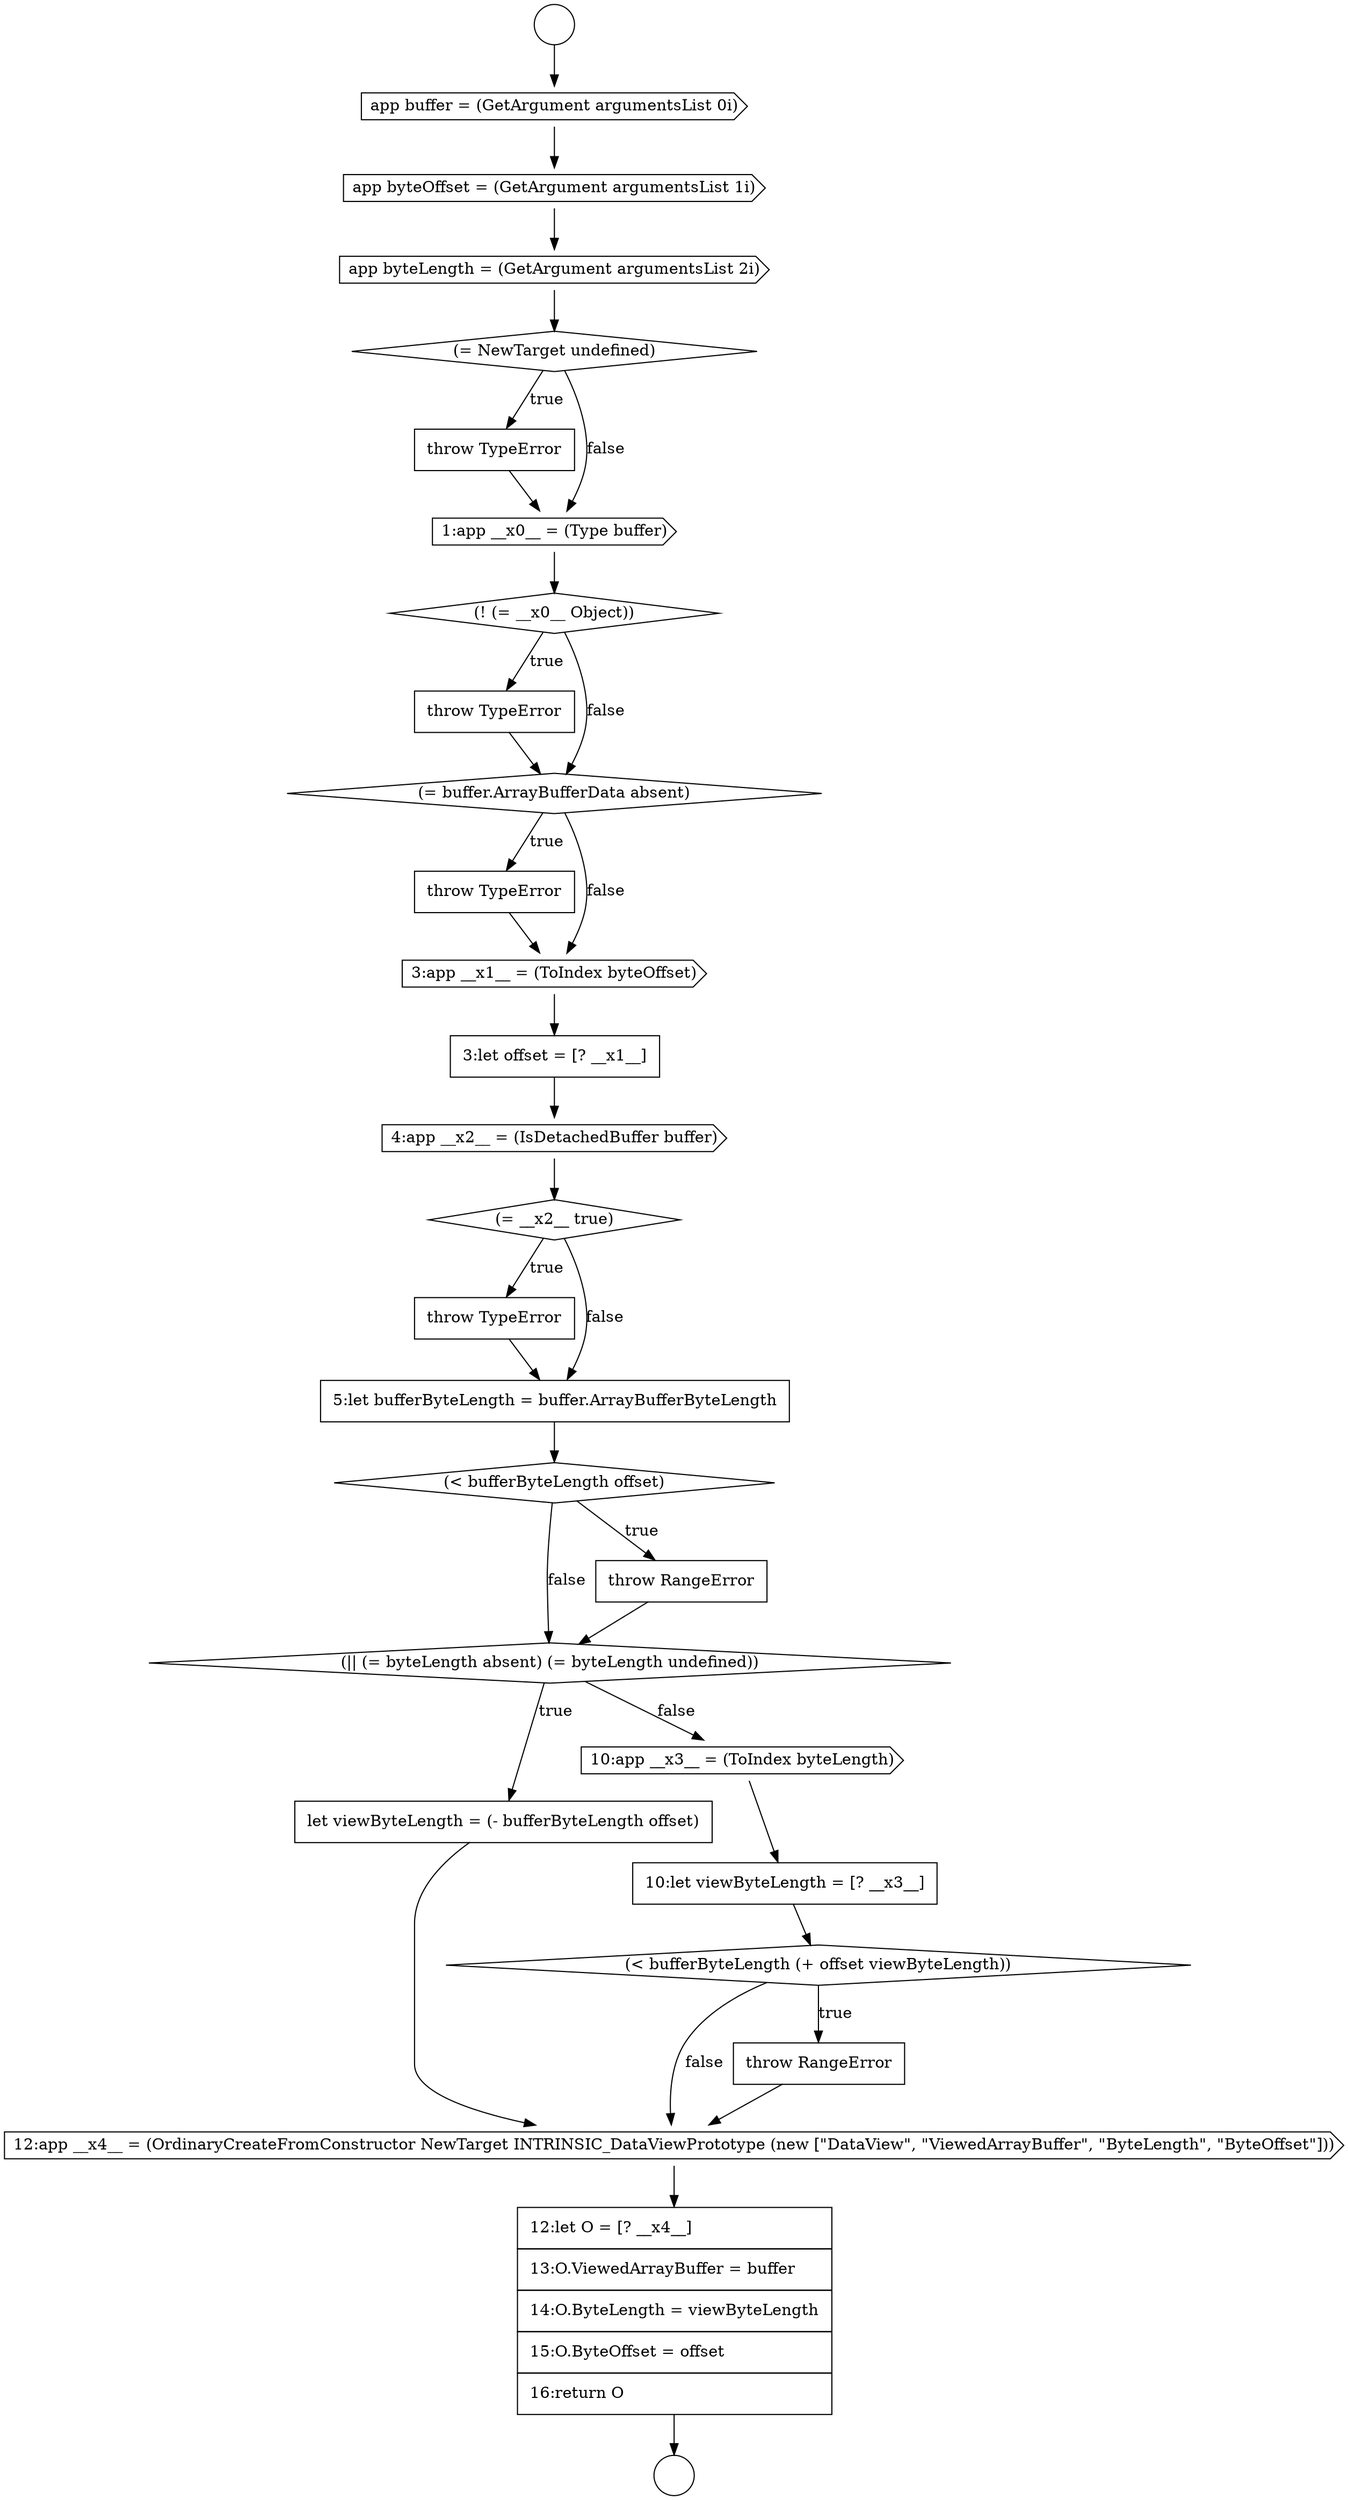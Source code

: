 digraph {
  node15752 [shape=diamond, label=<<font color="black">(|| (= byteLength absent) (= byteLength undefined))</font>> color="black" fillcolor="white" style=filled]
  node15759 [shape=none, margin=0, label=<<font color="black">
    <table border="0" cellborder="1" cellspacing="0" cellpadding="10">
      <tr><td align="left">12:let O = [? __x4__]</td></tr>
      <tr><td align="left">13:O.ViewedArrayBuffer = buffer</td></tr>
      <tr><td align="left">14:O.ByteLength = viewByteLength</td></tr>
      <tr><td align="left">15:O.ByteOffset = offset</td></tr>
      <tr><td align="left">16:return O</td></tr>
    </table>
  </font>> color="black" fillcolor="white" style=filled]
  node15748 [shape=none, margin=0, label=<<font color="black">
    <table border="0" cellborder="1" cellspacing="0" cellpadding="10">
      <tr><td align="left">throw TypeError</td></tr>
    </table>
  </font>> color="black" fillcolor="white" style=filled]
  node15738 [shape=none, margin=0, label=<<font color="black">
    <table border="0" cellborder="1" cellspacing="0" cellpadding="10">
      <tr><td align="left">throw TypeError</td></tr>
    </table>
  </font>> color="black" fillcolor="white" style=filled]
  node15751 [shape=none, margin=0, label=<<font color="black">
    <table border="0" cellborder="1" cellspacing="0" cellpadding="10">
      <tr><td align="left">throw RangeError</td></tr>
    </table>
  </font>> color="black" fillcolor="white" style=filled]
  node15734 [shape=cds, label=<<font color="black">app buffer = (GetArgument argumentsList 0i)</font>> color="black" fillcolor="white" style=filled]
  node15756 [shape=diamond, label=<<font color="black">(&lt; bufferByteLength (+ offset viewByteLength))</font>> color="black" fillcolor="white" style=filled]
  node15739 [shape=cds, label=<<font color="black">1:app __x0__ = (Type buffer)</font>> color="black" fillcolor="white" style=filled]
  node15747 [shape=diamond, label=<<font color="black">(= __x2__ true)</font>> color="black" fillcolor="white" style=filled]
  node15733 [shape=circle label=" " color="black" fillcolor="white" style=filled]
  node15740 [shape=diamond, label=<<font color="black">(! (= __x0__ Object))</font>> color="black" fillcolor="white" style=filled]
  node15753 [shape=none, margin=0, label=<<font color="black">
    <table border="0" cellborder="1" cellspacing="0" cellpadding="10">
      <tr><td align="left">let viewByteLength = (- bufferByteLength offset)</td></tr>
    </table>
  </font>> color="black" fillcolor="white" style=filled]
  node15736 [shape=cds, label=<<font color="black">app byteLength = (GetArgument argumentsList 2i)</font>> color="black" fillcolor="white" style=filled]
  node15743 [shape=none, margin=0, label=<<font color="black">
    <table border="0" cellborder="1" cellspacing="0" cellpadding="10">
      <tr><td align="left">throw TypeError</td></tr>
    </table>
  </font>> color="black" fillcolor="white" style=filled]
  node15741 [shape=none, margin=0, label=<<font color="black">
    <table border="0" cellborder="1" cellspacing="0" cellpadding="10">
      <tr><td align="left">throw TypeError</td></tr>
    </table>
  </font>> color="black" fillcolor="white" style=filled]
  node15758 [shape=cds, label=<<font color="black">12:app __x4__ = (OrdinaryCreateFromConstructor NewTarget INTRINSIC_DataViewPrototype (new [&quot;DataView&quot;, &quot;ViewedArrayBuffer&quot;, &quot;ByteLength&quot;, &quot;ByteOffset&quot;]))</font>> color="black" fillcolor="white" style=filled]
  node15755 [shape=none, margin=0, label=<<font color="black">
    <table border="0" cellborder="1" cellspacing="0" cellpadding="10">
      <tr><td align="left">10:let viewByteLength = [? __x3__]</td></tr>
    </table>
  </font>> color="black" fillcolor="white" style=filled]
  node15735 [shape=cds, label=<<font color="black">app byteOffset = (GetArgument argumentsList 1i)</font>> color="black" fillcolor="white" style=filled]
  node15742 [shape=diamond, label=<<font color="black">(= buffer.ArrayBufferData absent)</font>> color="black" fillcolor="white" style=filled]
  node15744 [shape=cds, label=<<font color="black">3:app __x1__ = (ToIndex byteOffset)</font>> color="black" fillcolor="white" style=filled]
  node15750 [shape=diamond, label=<<font color="black">(&lt; bufferByteLength offset)</font>> color="black" fillcolor="white" style=filled]
  node15745 [shape=none, margin=0, label=<<font color="black">
    <table border="0" cellborder="1" cellspacing="0" cellpadding="10">
      <tr><td align="left">3:let offset = [? __x1__]</td></tr>
    </table>
  </font>> color="black" fillcolor="white" style=filled]
  node15746 [shape=cds, label=<<font color="black">4:app __x2__ = (IsDetachedBuffer buffer)</font>> color="black" fillcolor="white" style=filled]
  node15757 [shape=none, margin=0, label=<<font color="black">
    <table border="0" cellborder="1" cellspacing="0" cellpadding="10">
      <tr><td align="left">throw RangeError</td></tr>
    </table>
  </font>> color="black" fillcolor="white" style=filled]
  node15754 [shape=cds, label=<<font color="black">10:app __x3__ = (ToIndex byteLength)</font>> color="black" fillcolor="white" style=filled]
  node15749 [shape=none, margin=0, label=<<font color="black">
    <table border="0" cellborder="1" cellspacing="0" cellpadding="10">
      <tr><td align="left">5:let bufferByteLength = buffer.ArrayBufferByteLength</td></tr>
    </table>
  </font>> color="black" fillcolor="white" style=filled]
  node15737 [shape=diamond, label=<<font color="black">(= NewTarget undefined)</font>> color="black" fillcolor="white" style=filled]
  node15732 [shape=circle label=" " color="black" fillcolor="white" style=filled]
  node15737 -> node15738 [label=<<font color="black">true</font>> color="black"]
  node15737 -> node15739 [label=<<font color="black">false</font>> color="black"]
  node15739 -> node15740 [ color="black"]
  node15751 -> node15752 [ color="black"]
  node15757 -> node15758 [ color="black"]
  node15750 -> node15751 [label=<<font color="black">true</font>> color="black"]
  node15750 -> node15752 [label=<<font color="black">false</font>> color="black"]
  node15759 -> node15733 [ color="black"]
  node15753 -> node15758 [ color="black"]
  node15732 -> node15734 [ color="black"]
  node15749 -> node15750 [ color="black"]
  node15752 -> node15753 [label=<<font color="black">true</font>> color="black"]
  node15752 -> node15754 [label=<<font color="black">false</font>> color="black"]
  node15748 -> node15749 [ color="black"]
  node15738 -> node15739 [ color="black"]
  node15743 -> node15744 [ color="black"]
  node15742 -> node15743 [label=<<font color="black">true</font>> color="black"]
  node15742 -> node15744 [label=<<font color="black">false</font>> color="black"]
  node15755 -> node15756 [ color="black"]
  node15745 -> node15746 [ color="black"]
  node15756 -> node15757 [label=<<font color="black">true</font>> color="black"]
  node15756 -> node15758 [label=<<font color="black">false</font>> color="black"]
  node15734 -> node15735 [ color="black"]
  node15746 -> node15747 [ color="black"]
  node15740 -> node15741 [label=<<font color="black">true</font>> color="black"]
  node15740 -> node15742 [label=<<font color="black">false</font>> color="black"]
  node15754 -> node15755 [ color="black"]
  node15741 -> node15742 [ color="black"]
  node15735 -> node15736 [ color="black"]
  node15747 -> node15748 [label=<<font color="black">true</font>> color="black"]
  node15747 -> node15749 [label=<<font color="black">false</font>> color="black"]
  node15744 -> node15745 [ color="black"]
  node15758 -> node15759 [ color="black"]
  node15736 -> node15737 [ color="black"]
}
